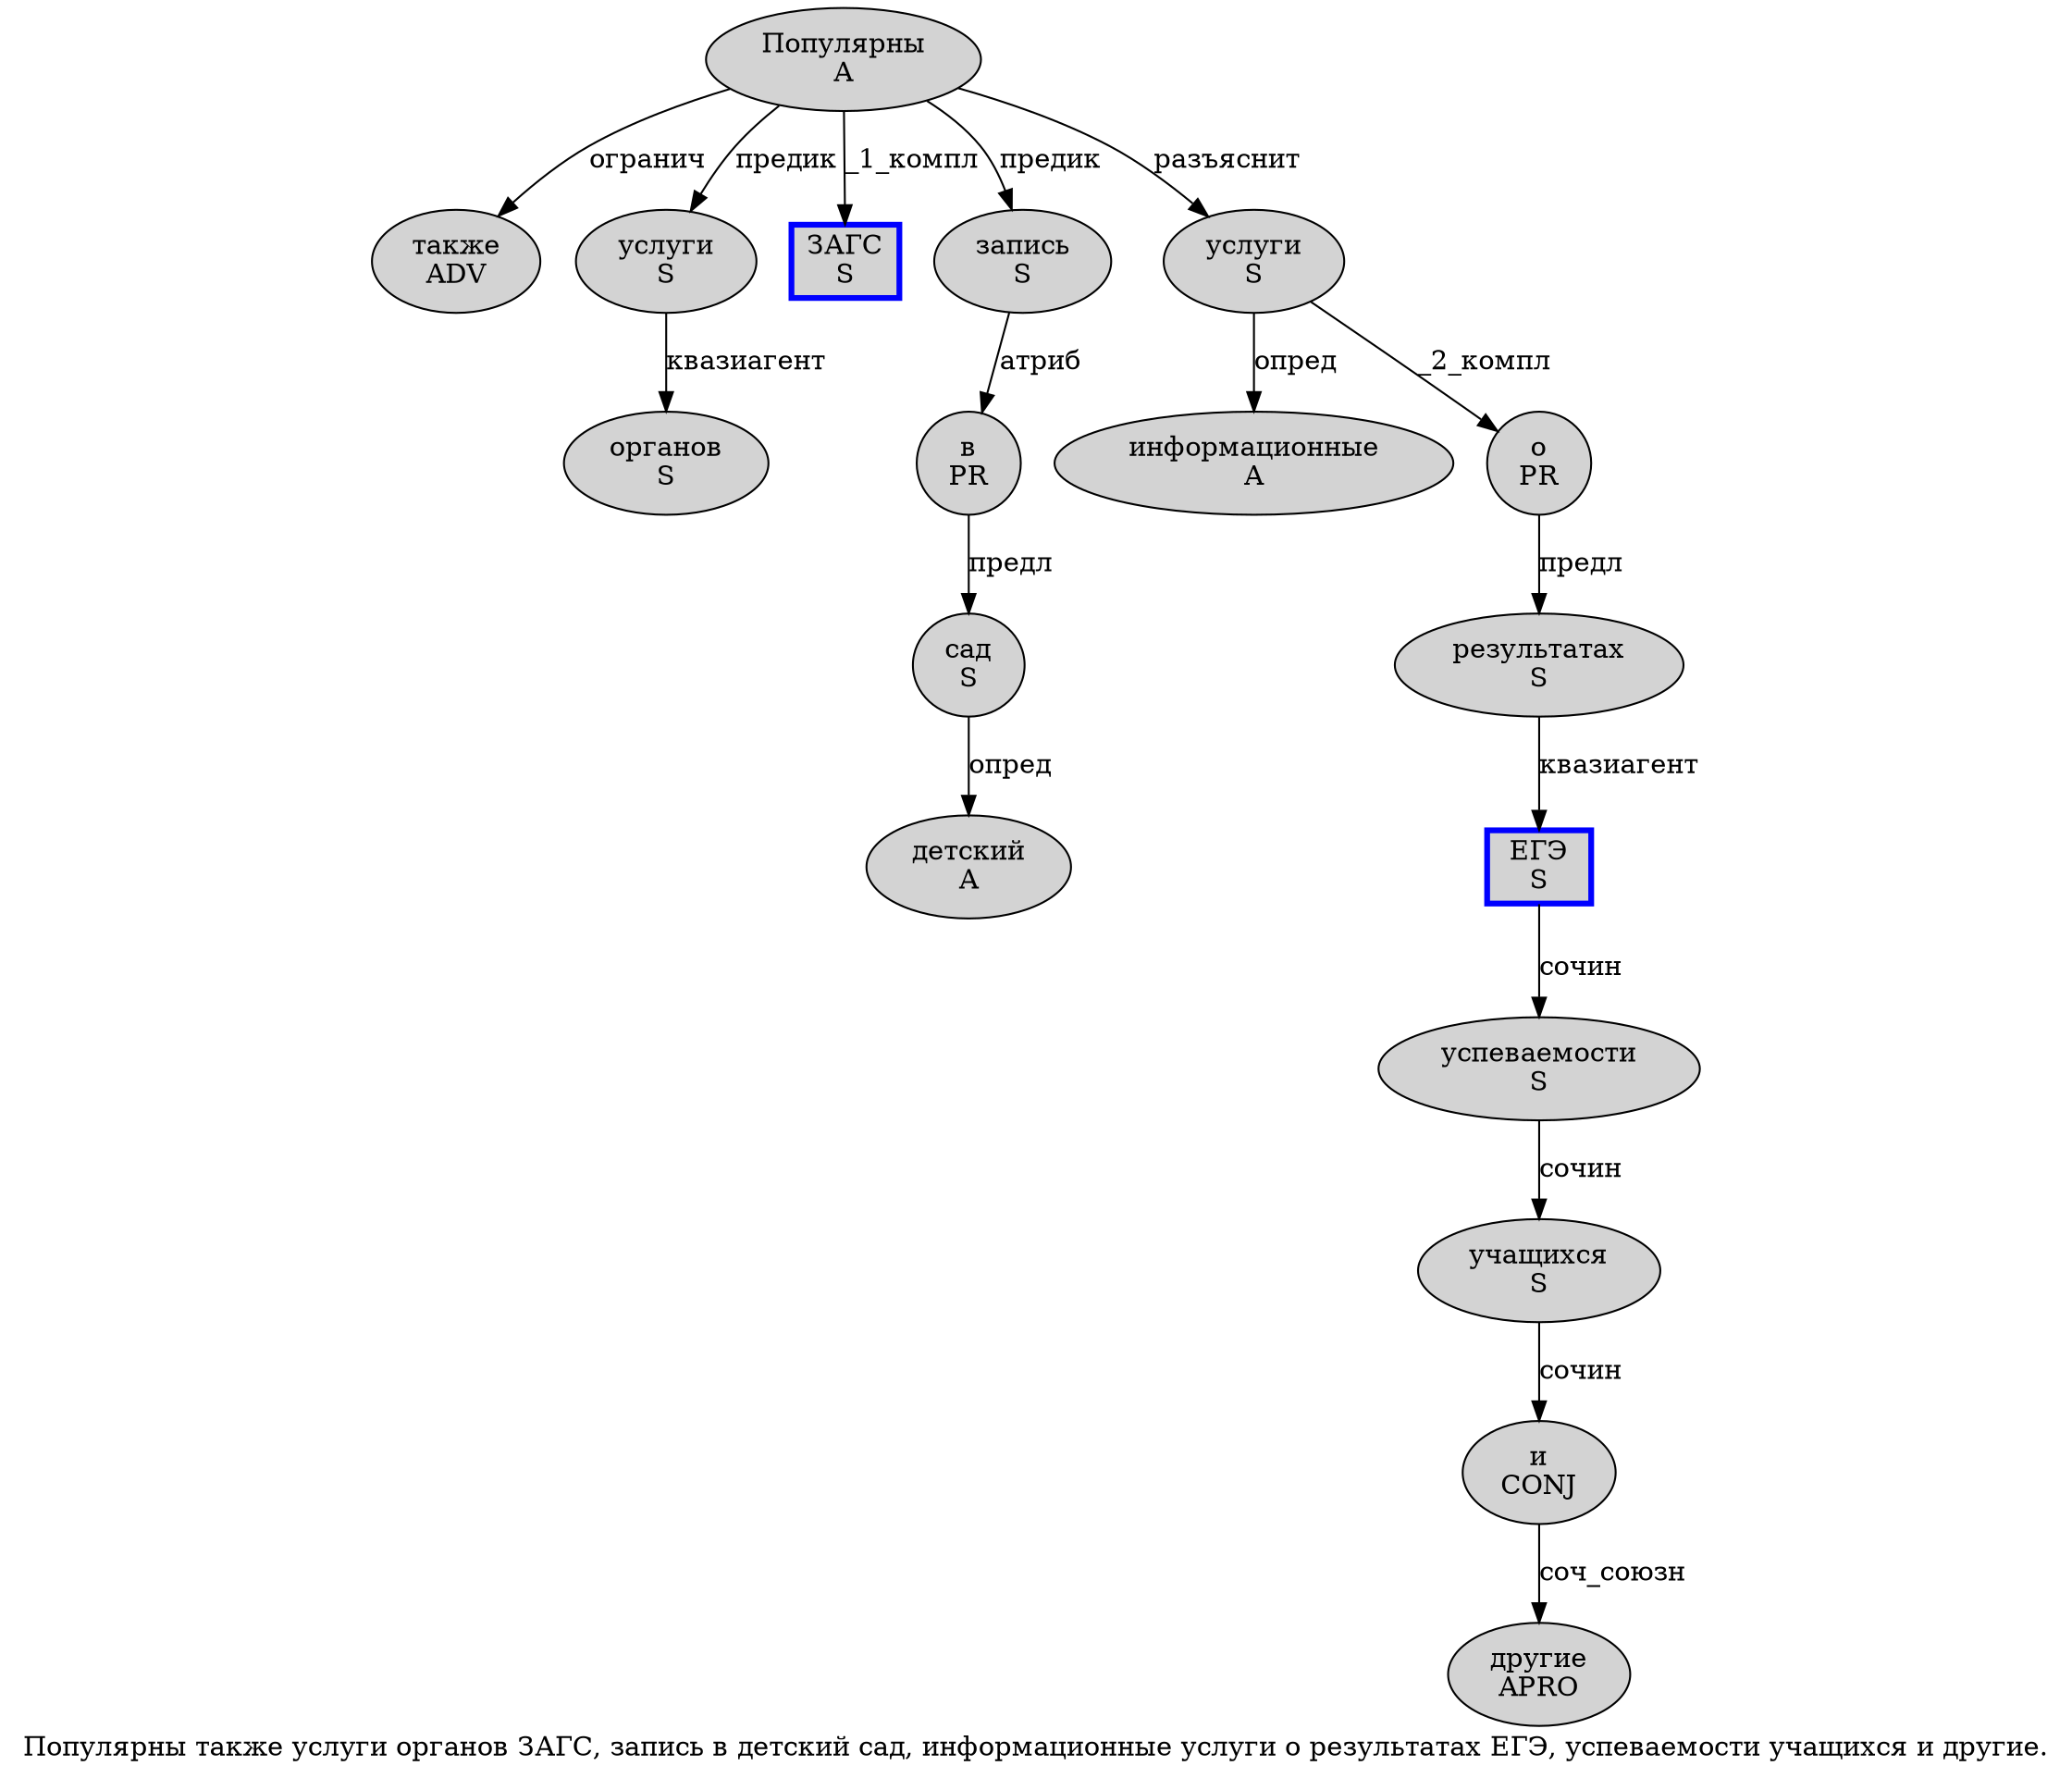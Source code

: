 digraph SENTENCE_1011 {
	graph [label="Популярны также услуги органов ЗАГС, запись в детский сад, информационные услуги о результатах ЕГЭ, успеваемости учащихся и другие."]
	node [style=filled]
		0 [label="Популярны
A" color="" fillcolor=lightgray penwidth=1 shape=ellipse]
		1 [label="также
ADV" color="" fillcolor=lightgray penwidth=1 shape=ellipse]
		2 [label="услуги
S" color="" fillcolor=lightgray penwidth=1 shape=ellipse]
		3 [label="органов
S" color="" fillcolor=lightgray penwidth=1 shape=ellipse]
		4 [label="ЗАГС
S" color=blue fillcolor=lightgray penwidth=3 shape=box]
		6 [label="запись
S" color="" fillcolor=lightgray penwidth=1 shape=ellipse]
		7 [label="в
PR" color="" fillcolor=lightgray penwidth=1 shape=ellipse]
		8 [label="детский
A" color="" fillcolor=lightgray penwidth=1 shape=ellipse]
		9 [label="сад
S" color="" fillcolor=lightgray penwidth=1 shape=ellipse]
		11 [label="информационные
A" color="" fillcolor=lightgray penwidth=1 shape=ellipse]
		12 [label="услуги
S" color="" fillcolor=lightgray penwidth=1 shape=ellipse]
		13 [label="о
PR" color="" fillcolor=lightgray penwidth=1 shape=ellipse]
		14 [label="результатах
S" color="" fillcolor=lightgray penwidth=1 shape=ellipse]
		15 [label="ЕГЭ
S" color=blue fillcolor=lightgray penwidth=3 shape=box]
		17 [label="успеваемости
S" color="" fillcolor=lightgray penwidth=1 shape=ellipse]
		18 [label="учащихся
S" color="" fillcolor=lightgray penwidth=1 shape=ellipse]
		19 [label="и
CONJ" color="" fillcolor=lightgray penwidth=1 shape=ellipse]
		20 [label="другие
APRO" color="" fillcolor=lightgray penwidth=1 shape=ellipse]
			12 -> 11 [label="опред"]
			12 -> 13 [label="_2_компл"]
			13 -> 14 [label="предл"]
			0 -> 1 [label="огранич"]
			0 -> 2 [label="предик"]
			0 -> 4 [label="_1_компл"]
			0 -> 6 [label="предик"]
			0 -> 12 [label="разъяснит"]
			19 -> 20 [label="соч_союзн"]
			15 -> 17 [label="сочин"]
			9 -> 8 [label="опред"]
			18 -> 19 [label="сочин"]
			6 -> 7 [label="атриб"]
			17 -> 18 [label="сочин"]
			7 -> 9 [label="предл"]
			2 -> 3 [label="квазиагент"]
			14 -> 15 [label="квазиагент"]
}